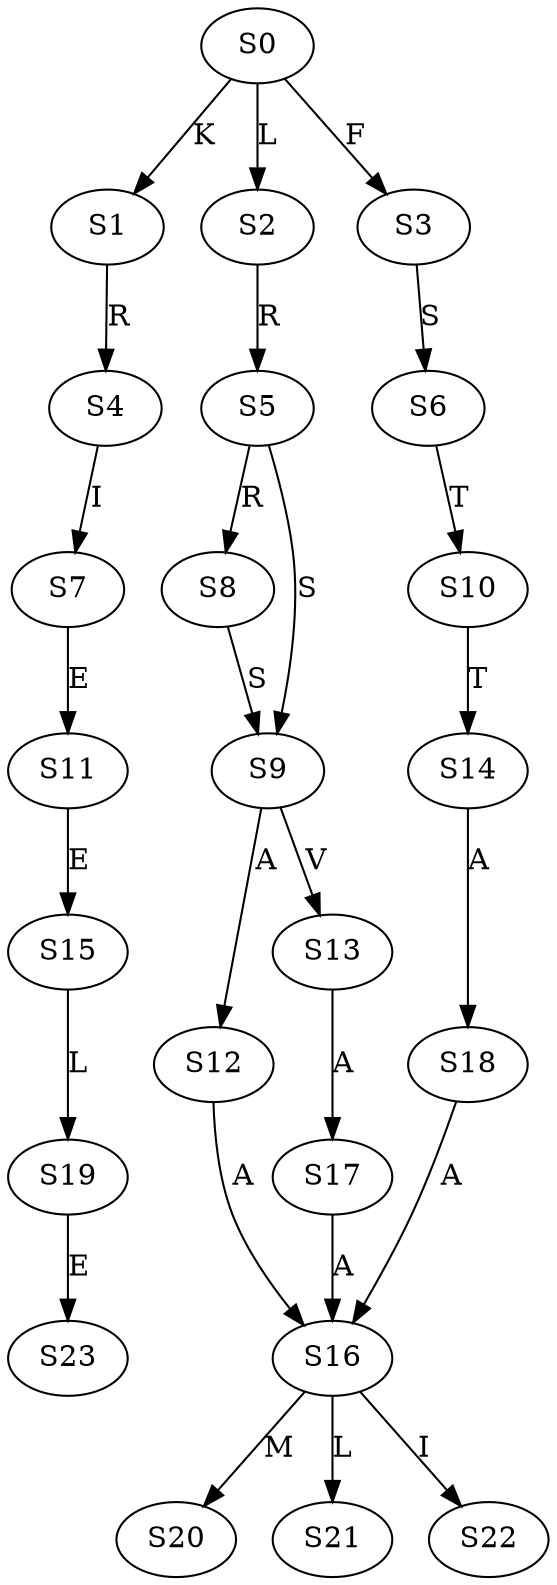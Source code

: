 strict digraph  {
	S0 -> S1 [ label = K ];
	S0 -> S2 [ label = L ];
	S0 -> S3 [ label = F ];
	S1 -> S4 [ label = R ];
	S2 -> S5 [ label = R ];
	S3 -> S6 [ label = S ];
	S4 -> S7 [ label = I ];
	S5 -> S8 [ label = R ];
	S5 -> S9 [ label = S ];
	S6 -> S10 [ label = T ];
	S7 -> S11 [ label = E ];
	S8 -> S9 [ label = S ];
	S9 -> S12 [ label = A ];
	S9 -> S13 [ label = V ];
	S10 -> S14 [ label = T ];
	S11 -> S15 [ label = E ];
	S12 -> S16 [ label = A ];
	S13 -> S17 [ label = A ];
	S14 -> S18 [ label = A ];
	S15 -> S19 [ label = L ];
	S16 -> S20 [ label = M ];
	S16 -> S21 [ label = L ];
	S16 -> S22 [ label = I ];
	S17 -> S16 [ label = A ];
	S18 -> S16 [ label = A ];
	S19 -> S23 [ label = E ];
}
